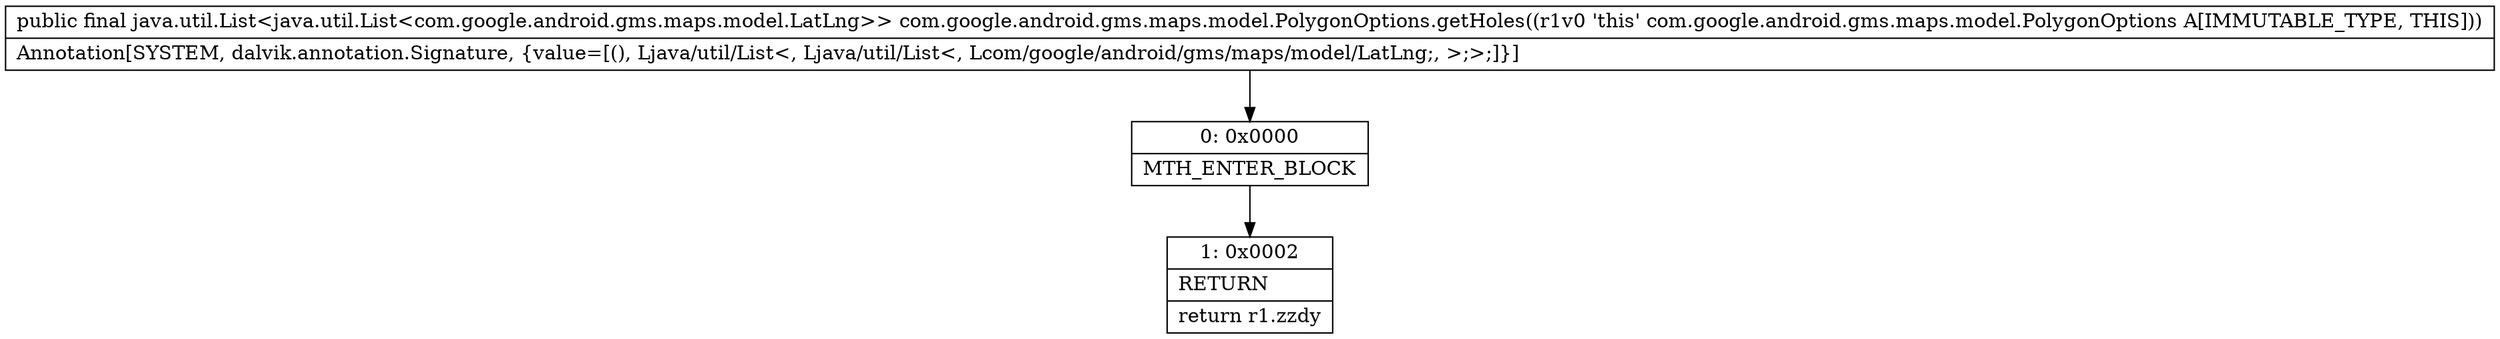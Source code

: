 digraph "CFG forcom.google.android.gms.maps.model.PolygonOptions.getHoles()Ljava\/util\/List;" {
Node_0 [shape=record,label="{0\:\ 0x0000|MTH_ENTER_BLOCK\l}"];
Node_1 [shape=record,label="{1\:\ 0x0002|RETURN\l|return r1.zzdy\l}"];
MethodNode[shape=record,label="{public final java.util.List\<java.util.List\<com.google.android.gms.maps.model.LatLng\>\> com.google.android.gms.maps.model.PolygonOptions.getHoles((r1v0 'this' com.google.android.gms.maps.model.PolygonOptions A[IMMUTABLE_TYPE, THIS]))  | Annotation[SYSTEM, dalvik.annotation.Signature, \{value=[(), Ljava\/util\/List\<, Ljava\/util\/List\<, Lcom\/google\/android\/gms\/maps\/model\/LatLng;, \>;\>;]\}]\l}"];
MethodNode -> Node_0;
Node_0 -> Node_1;
}

